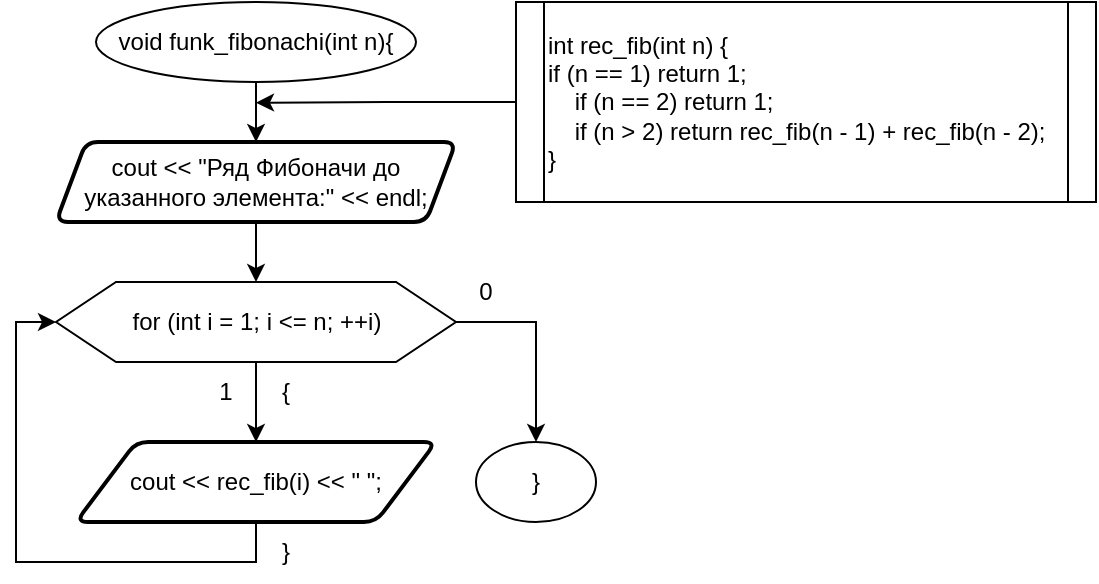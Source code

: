 <mxfile version="23.0.2" type="device">
  <diagram name="Страница — 1" id="2mKblcvAaN5j9x8WNpVv">
    <mxGraphModel dx="787" dy="1392" grid="1" gridSize="10" guides="1" tooltips="1" connect="1" arrows="1" fold="1" page="1" pageScale="1" pageWidth="827" pageHeight="1169" math="0" shadow="0">
      <root>
        <mxCell id="0" />
        <mxCell id="1" parent="0" />
        <mxCell id="hbjU9eNZVwthacx_wpEI-2" style="edgeStyle=orthogonalEdgeStyle;rounded=0;orthogonalLoop=1;jettySize=auto;html=1;exitX=0.5;exitY=1;exitDx=0;exitDy=0;" edge="1" parent="1" source="hbjU9eNZVwthacx_wpEI-1">
          <mxGeometry relative="1" as="geometry">
            <mxPoint x="240" y="130" as="targetPoint" />
          </mxGeometry>
        </mxCell>
        <mxCell id="hbjU9eNZVwthacx_wpEI-1" value="void funk_fibonachi(int n){" style="ellipse;whiteSpace=wrap;html=1;" vertex="1" parent="1">
          <mxGeometry x="160" y="60" width="160" height="40" as="geometry" />
        </mxCell>
        <mxCell id="hbjU9eNZVwthacx_wpEI-4" style="edgeStyle=orthogonalEdgeStyle;rounded=0;orthogonalLoop=1;jettySize=auto;html=1;exitX=0.5;exitY=1;exitDx=0;exitDy=0;entryX=0.5;entryY=0;entryDx=0;entryDy=0;" edge="1" parent="1" source="hbjU9eNZVwthacx_wpEI-3" target="hbjU9eNZVwthacx_wpEI-7">
          <mxGeometry relative="1" as="geometry">
            <mxPoint x="240.294" y="200" as="targetPoint" />
          </mxGeometry>
        </mxCell>
        <mxCell id="hbjU9eNZVwthacx_wpEI-3" value="cout &amp;lt;&amp;lt; &quot;Ряд Фибоначи до указанного элемента:&quot; &amp;lt;&amp;lt; endl;" style="shape=parallelogram;html=1;strokeWidth=2;perimeter=parallelogramPerimeter;whiteSpace=wrap;rounded=1;arcSize=12;size=0.075;" vertex="1" parent="1">
          <mxGeometry x="140" y="130" width="200" height="40" as="geometry" />
        </mxCell>
        <mxCell id="hbjU9eNZVwthacx_wpEI-5" style="edgeStyle=orthogonalEdgeStyle;rounded=0;orthogonalLoop=1;jettySize=auto;html=1;exitX=0.5;exitY=1;exitDx=0;exitDy=0;" edge="1" source="hbjU9eNZVwthacx_wpEI-7" parent="1">
          <mxGeometry relative="1" as="geometry">
            <mxPoint x="240" y="280" as="targetPoint" />
          </mxGeometry>
        </mxCell>
        <mxCell id="hbjU9eNZVwthacx_wpEI-6" style="edgeStyle=orthogonalEdgeStyle;rounded=0;orthogonalLoop=1;jettySize=auto;html=1;exitX=1;exitY=0.5;exitDx=0;exitDy=0;" edge="1" source="hbjU9eNZVwthacx_wpEI-7" parent="1">
          <mxGeometry relative="1" as="geometry">
            <mxPoint x="380" y="280" as="targetPoint" />
            <Array as="points">
              <mxPoint x="380" y="220" />
            </Array>
          </mxGeometry>
        </mxCell>
        <mxCell id="hbjU9eNZVwthacx_wpEI-7" value="for (int i = 1; i &amp;lt;= n; ++i)" style="verticalLabelPosition=middle;verticalAlign=middle;html=1;shape=hexagon;perimeter=hexagonPerimeter2;arcSize=6;size=0.15;labelPosition=center;align=center;" vertex="1" parent="1">
          <mxGeometry x="140" y="200" width="200" height="40" as="geometry" />
        </mxCell>
        <mxCell id="hbjU9eNZVwthacx_wpEI-8" value="1" style="text;html=1;strokeColor=none;fillColor=none;align=center;verticalAlign=middle;whiteSpace=wrap;rounded=0;" vertex="1" parent="1">
          <mxGeometry x="210" y="240" width="30" height="30" as="geometry" />
        </mxCell>
        <mxCell id="hbjU9eNZVwthacx_wpEI-9" value="{" style="text;html=1;strokeColor=none;fillColor=none;align=center;verticalAlign=middle;whiteSpace=wrap;rounded=0;" vertex="1" parent="1">
          <mxGeometry x="240" y="240" width="30" height="30" as="geometry" />
        </mxCell>
        <mxCell id="hbjU9eNZVwthacx_wpEI-10" value="0" style="text;html=1;strokeColor=none;fillColor=none;align=center;verticalAlign=middle;whiteSpace=wrap;rounded=0;" vertex="1" parent="1">
          <mxGeometry x="340" y="190" width="30" height="30" as="geometry" />
        </mxCell>
        <mxCell id="hbjU9eNZVwthacx_wpEI-12" style="edgeStyle=orthogonalEdgeStyle;rounded=0;orthogonalLoop=1;jettySize=auto;html=1;exitX=0.5;exitY=1;exitDx=0;exitDy=0;entryX=0;entryY=0.5;entryDx=0;entryDy=0;" edge="1" parent="1" source="hbjU9eNZVwthacx_wpEI-11" target="hbjU9eNZVwthacx_wpEI-7">
          <mxGeometry relative="1" as="geometry" />
        </mxCell>
        <mxCell id="hbjU9eNZVwthacx_wpEI-11" value="cout &amp;lt;&amp;lt; rec_fib(i) &amp;lt;&amp;lt; &quot; &quot;;" style="shape=parallelogram;html=1;strokeWidth=2;perimeter=parallelogramPerimeter;whiteSpace=wrap;rounded=1;arcSize=12;size=0.167;" vertex="1" parent="1">
          <mxGeometry x="150" y="280" width="180" height="40" as="geometry" />
        </mxCell>
        <mxCell id="hbjU9eNZVwthacx_wpEI-14" value="}" style="text;html=1;strokeColor=none;fillColor=none;align=center;verticalAlign=middle;whiteSpace=wrap;rounded=0;" vertex="1" parent="1">
          <mxGeometry x="240" y="320" width="30" height="30" as="geometry" />
        </mxCell>
        <mxCell id="hbjU9eNZVwthacx_wpEI-16" style="edgeStyle=orthogonalEdgeStyle;rounded=0;orthogonalLoop=1;jettySize=auto;html=1;exitX=0;exitY=0.5;exitDx=0;exitDy=0;" edge="1" parent="1" source="hbjU9eNZVwthacx_wpEI-15">
          <mxGeometry relative="1" as="geometry">
            <mxPoint x="240" y="110.353" as="targetPoint" />
          </mxGeometry>
        </mxCell>
        <mxCell id="hbjU9eNZVwthacx_wpEI-15" value="&lt;div&gt;int rec_fib(int n) {&lt;/div&gt;&lt;div&gt;if (n == 1) return 1;&lt;span style=&quot;&quot;&gt;&lt;/span&gt;&lt;/div&gt;&lt;div&gt;&lt;span style=&quot;&quot;&gt;&lt;span style=&quot;&quot;&gt;&lt;span style=&quot;white-space: pre;&quot;&gt;&amp;nbsp;&amp;nbsp;&amp;nbsp;&amp;nbsp;&lt;/span&gt;&lt;/span&gt;if (n == 2) return 1;&lt;/span&gt;&lt;/div&gt;&lt;div&gt;&lt;span style=&quot;&quot;&gt;&lt;span style=&quot;&quot;&gt;&lt;span style=&quot;white-space: pre;&quot;&gt;&amp;nbsp;&amp;nbsp;&amp;nbsp;&amp;nbsp;&lt;/span&gt;&lt;/span&gt;if (n &amp;gt; 2) return rec_fib(n - 1) + rec_fib(n - 2);&lt;/span&gt;&lt;/div&gt;&lt;div&gt;}&lt;/div&gt;" style="shape=process;whiteSpace=wrap;html=1;backgroundOutline=1;align=left;size=0.048;" vertex="1" parent="1">
          <mxGeometry x="370" y="60" width="290" height="100" as="geometry" />
        </mxCell>
        <mxCell id="hbjU9eNZVwthacx_wpEI-17" value="}" style="ellipse;whiteSpace=wrap;html=1;" vertex="1" parent="1">
          <mxGeometry x="350" y="280" width="60" height="40" as="geometry" />
        </mxCell>
      </root>
    </mxGraphModel>
  </diagram>
</mxfile>
